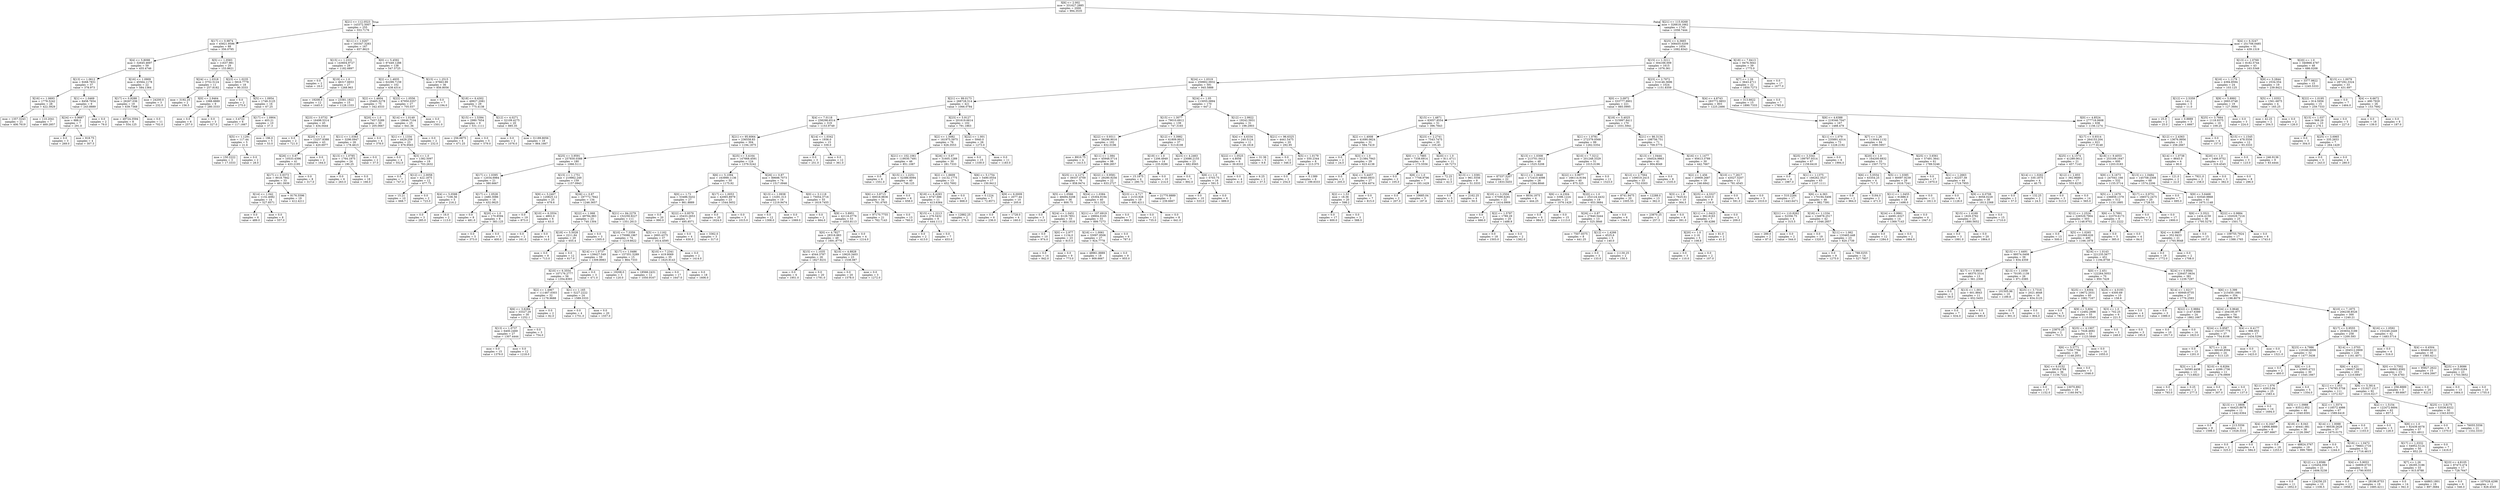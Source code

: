 digraph Tree {
node [shape=box] ;
0 [label="X[6] <= 2.002\nmse = 331627.2885\nsamples = 2000\nvalue = 994.3535"] ;
1 [label="X[21] <= 112.0523\nmse = 143372.5007\nsamples = 255\nvalue = 553.7176"] ;
0 -> 1 [labeldistance=2.5, labelangle=45, headlabel="True"] ;
2 [label="X[17] <= 0.9874\nmse = 45821.9596\nsamples = 88\nvalue = 356.0795"] ;
1 -> 2 ;
3 [label="X[4] <= 5.8098\nmse = 32645.4697\nsamples = 59\nvalue = 455.4746"] ;
2 -> 3 ;
4 [label="X[13] <= 1.0612\nmse = 9268.7831\nsamples = 37\nvalue = 378.973"] ;
3 -> 4 ;
5 [label="X[16] <= 1.0693\nmse = 1778.5242\nsamples = 28\nvalue = 422.3929"] ;
4 -> 5 ;
6 [label="mse = 1357.3243\nsamples = 21\nvalue = 406.7619"] ;
5 -> 6 ;
7 [label="mse = 110.2041\nsamples = 7\nvalue = 469.2857"] ;
5 -> 7 ;
8 [label="X[1] <= 1.0469\nmse = 8458.7654\nsamples = 9\nvalue = 243.8889"] ;
4 -> 8 ;
9 [label="X[24] <= 0.9687\nmse = 888.0\nsamples = 7\nvalue = 291.0"] ;
8 -> 9 ;
10 [label="mse = 0.0\nsamples = 3\nvalue = 269.0"] ;
9 -> 10 ;
11 [label="mse = 918.75\nsamples = 4\nvalue = 307.5"] ;
9 -> 11 ;
12 [label="mse = 0.0\nsamples = 2\nvalue = 79.0"] ;
8 -> 12 ;
13 [label="X[16] <= 1.0909\nmse = 45564.1178\nsamples = 22\nvalue = 584.1364"] ;
3 -> 13 ;
14 [label="X[17] <= 0.9288\nmse = 26267.036\nsamples = 19\nvalue = 639.7368"] ;
13 -> 14 ;
15 [label="mse = 49724.3594\nsamples = 8\nvalue = 554.125"] ;
14 -> 15 ;
16 [label="mse = 0.0\nsamples = 11\nvalue = 702.0"] ;
14 -> 16 ;
17 [label="mse = 24200.0\nsamples = 3\nvalue = 232.0"] ;
13 -> 17 ;
18 [label="X[5] <= 1.0583\nmse = 11637.981\nsamples = 29\nvalue = 153.8621"] ;
2 -> 18 ;
19 [label="X[24] <= 1.0318\nmse = 3752.5124\nsamples = 11\nvalue = 257.8182"] ;
18 -> 19 ;
20 [label="mse = 3192.25\nsamples = 2\nvalue = 156.5"] ;
19 -> 20 ;
21 [label="X[0] <= 2.9464\nmse = 1088.8889\nsamples = 9\nvalue = 280.3333"] ;
19 -> 21 ;
22 [label="mse = 0.0\nsamples = 6\nvalue = 257.0"] ;
21 -> 22 ;
23 [label="mse = 0.0\nsamples = 3\nvalue = 327.0"] ;
21 -> 23 ;
24 [label="X[23] <= 1.0235\nmse = 5816.7778\nsamples = 18\nvalue = 90.3333"] ;
18 -> 24 ;
25 [label="mse = 0.0\nsamples = 2\nvalue = 275.0"] ;
24 -> 25 ;
26 [label="X[5] <= 1.0954\nmse = 1748.3125\nsamples = 16\nvalue = 67.25"] ;
24 -> 26 ;
27 [label="mse = 3.4722\nsamples = 6\nvalue = 117.1667"] ;
26 -> 27 ;
28 [label="X[17] <= 1.0904\nmse = 403.21\nsamples = 10\nvalue = 37.3"] ;
26 -> 28 ;
29 [label="X[5] <= 1.1291\nmse = 117.44\nsamples = 5\nvalue = 21.6"] ;
28 -> 29 ;
30 [label="mse = 150.2222\nsamples = 3\nvalue = 17.3333"] ;
29 -> 30 ;
31 [label="mse = 0.0\nsamples = 2\nvalue = 28.0"] ;
29 -> 31 ;
32 [label="mse = 196.0\nsamples = 5\nvalue = 53.0"] ;
28 -> 32 ;
33 [label="X[11] <= 1.0267\nmse = 163347.3283\nsamples = 167\nvalue = 657.8623"] ;
1 -> 33 ;
34 [label="X[15] <= 1.2331\nmse = 143604.9727\nsamples = 29\nvalue = 1182.6897"] ;
33 -> 34 ;
35 [label="mse = 0.0\nsamples = 2\nvalue = 18.0"] ;
34 -> 35 ;
36 [label="X[19] <= 1.0\nmse = 46317.6653\nsamples = 27\nvalue = 1268.963"] ;
34 -> 36 ;
37 [label="mse = 19208.0\nsamples = 12\nvalue = 1445.0"] ;
36 -> 37 ;
38 [label="mse = 23381.1822\nsamples = 15\nvalue = 1128.1333"] ;
36 -> 38 ;
39 [label="X[0] <= 5.4592\nmse = 97449.1288\nsamples = 138\nvalue = 547.5725"] ;
33 -> 39 ;
40 [label="X[2] <= 1.4935\nmse = 62299.7159\nsamples = 102\nvalue = 438.4314"] ;
39 -> 40 ;
41 [label="X[2] <= 1.4604\nmse = 25465.5278\nsamples = 75\nvalue = 342.4533"] ;
40 -> 41 ;
42 [label="X[23] <= 3.0732\nmse = 16498.5314\nsamples = 45\nvalue = 434.0444"] ;
41 -> 42 ;
43 [label="mse = 0.0\nsamples = 2\nvalue = 721.0"] ;
42 -> 43 ;
44 [label="X[20] <= 1.0\nmse = 13257.8388\nsamples = 43\nvalue = 420.6977"] ;
42 -> 44 ;
45 [label="X[26] <= 0.87\nmse = 10533.4396\nsamples = 41\nvalue = 433.2195"] ;
44 -> 45 ;
46 [label="X[17] <= 0.9373\nmse = 9018.7842\nsamples = 33\nvalue = 461.3939"] ;
45 -> 46 ;
47 [label="X[14] <= 1.042\nmse = 1132.4082\nsamples = 14\nvalue = 527.8571"] ;
46 -> 47 ;
48 [label="mse = 0.0\nsamples = 6\nvalue = 489.0"] ;
47 -> 48 ;
49 [label="mse = 0.0\nsamples = 8\nvalue = 557.0"] ;
47 -> 49 ;
50 [label="mse = 9176.5596\nsamples = 19\nvalue = 412.4211"] ;
46 -> 50 ;
51 [label="mse = 0.0\nsamples = 8\nvalue = 317.0"] ;
45 -> 51 ;
52 [label="mse = 0.0\nsamples = 2\nvalue = 164.0"] ;
44 -> 52 ;
53 [label="X[20] <= 1.0\nmse = 7457.5289\nsamples = 30\nvalue = 205.0667"] ;
41 -> 53 ;
54 [label="X[11] <= 1.0363\nmse = 3296.0947\nsamples = 26\nvalue = 178.4615"] ;
53 -> 54 ;
55 [label="X[13] <= 1.0785\nmse = 1764.1875\nsamples = 24\nvalue = 190.25"] ;
54 -> 55 ;
56 [label="mse = 0.0\nsamples = 6\nvalue = 263.0"] ;
55 -> 56 ;
57 [label="mse = 0.0\nsamples = 18\nvalue = 166.0"] ;
55 -> 57 ;
58 [label="mse = 0.0\nsamples = 2\nvalue = 37.0"] ;
54 -> 58 ;
59 [label="mse = 0.0\nsamples = 4\nvalue = 378.0"] ;
53 -> 59 ;
60 [label="X[22] <= 1.0556\nmse = 67950.0357\nsamples = 27\nvalue = 705.037"] ;
40 -> 60 ;
61 [label="X[14] <= 1.0149\nmse = 18646.7104\nsamples = 25\nvalue = 641.36"] ;
60 -> 61 ;
62 [label="X[1] <= 1.1334\nmse = 4429.259\nsamples = 23\nvalue = 676.9565"] ;
61 -> 62 ;
63 [label="mse = 0.0\nsamples = 4\nvalue = 552.0"] ;
62 -> 63 ;
64 [label="X[3] <= 1.0\nmse = 1382.5097\nsamples = 19\nvalue = 703.2632"] ;
62 -> 64 ;
65 [label="mse = 0.0\nsamples = 7\nvalue = 747.0"] ;
64 -> 65 ;
66 [label="X[12] <= 2.0058\nmse = 422.1875\nsamples = 12\nvalue = 677.75"] ;
64 -> 66 ;
67 [label="mse = 15.21\nsamples = 10\nvalue = 668.7"] ;
66 -> 67 ;
68 [label="mse = 0.0\nsamples = 2\nvalue = 723.0"] ;
66 -> 68 ;
69 [label="mse = 0.0\nsamples = 2\nvalue = 232.0"] ;
61 -> 69 ;
70 [label="mse = 0.0\nsamples = 2\nvalue = 1501.0"] ;
60 -> 70 ;
71 [label="X[15] <= 1.2515\nmse = 67663.99\nsamples = 36\nvalue = 856.8056"] ;
39 -> 71 ;
72 [label="mse = 0.0\nsamples = 7\nvalue = 1194.0"] ;
71 -> 72 ;
73 [label="X[18] <= 6.4302\nmse = 49927.2081\nsamples = 29\nvalue = 775.4138"] ;
71 -> 73 ;
74 [label="X[15] <= 1.5394\nmse = 2980.7654\nsamples = 9\nvalue = 531.1111"] ;
73 -> 74 ;
75 [label="mse = 256.6875\nsamples = 4\nvalue = 471.25"] ;
74 -> 75 ;
76 [label="mse = 0.0\nsamples = 5\nvalue = 579.0"] ;
74 -> 76 ;
77 [label="X[12] <= 4.0271\nmse = 32109.4275\nsamples = 20\nvalue = 885.35"] ;
73 -> 77 ;
78 [label="mse = 0.0\nsamples = 2\nvalue = 1076.0"] ;
77 -> 78 ;
79 [label="mse = 31189.8056\nsamples = 18\nvalue = 864.1667"] ;
77 -> 79 ;
80 [label="X[21] <= 115.9268\nmse = 326618.1662\nsamples = 1745\nvalue = 1058.7444"] ;
0 -> 80 [labeldistance=2.5, labelangle=-45, headlabel="False"] ;
81 [label="X[25] <= 4.3665\nmse = 308455.0209\nsamples = 1654\nvalue = 1092.8343"] ;
80 -> 81 ;
82 [label="X[15] <= 1.3211\nmse = 304166.009\nsamples = 1615\nvalue = 1076.361"] ;
81 -> 82 ;
83 [label="X[24] <= 1.0319\nmse = 259902.0932\nsamples = 591\nvalue = 945.5888"] ;
82 -> 83 ;
84 [label="X[21] <= 99.0173\nmse = 268728.514\nsamples = 421\nvalue = 1066.0784"] ;
83 -> 84 ;
85 [label="X[4] <= 7.0118\nmse = 258298.6514\nsamples = 319\nvalue = 1153.9749"] ;
84 -> 85 ;
86 [label="X[21] <= 95.6064\nmse = 236558.83\nsamples = 304\nvalue = 1194.1875"] ;
85 -> 86 ;
87 [label="X[25] <= 3.9591\nmse = 257830.0388\nsamples = 180\nvalue = 1066.5111"] ;
86 -> 87 ;
88 [label="X[17] <= 1.0395\nmse = 12034.6984\nsamples = 21\nvalue = 380.6667"] ;
87 -> 88 ;
89 [label="X[4] <= 5.0588\nmse = 7106.56\nsamples = 5\nvalue = 216.2"] ;
88 -> 89 ;
90 [label="mse = 0.0\nsamples = 3\nvalue = 285.0"] ;
89 -> 90 ;
91 [label="mse = 16.0\nsamples = 2\nvalue = 113.0"] ;
89 -> 91 ;
92 [label="X[17] <= 1.0528\nmse = 2480.3086\nsamples = 16\nvalue = 432.0625"] ;
88 -> 92 ;
93 [label="mse = 0.0\nsamples = 8\nvalue = 481.0"] ;
92 -> 93 ;
94 [label="X[20] <= 1.0\nmse = 170.8594\nsamples = 8\nvalue = 383.125"] ;
92 -> 94 ;
95 [label="mse = 0.0\nsamples = 5\nvalue = 373.0"] ;
94 -> 95 ;
96 [label="mse = 0.0\nsamples = 3\nvalue = 400.0"] ;
94 -> 96 ;
97 [label="X[15] <= 1.1751\nmse = 219962.249\nsamples = 159\nvalue = 1157.0943"] ;
87 -> 97 ;
98 [label="X[9] <= 5.2407\nmse = 120825.12\nsamples = 25\nvalue = 678.6"] ;
97 -> 98 ;
99 [label="mse = 0.0\nsamples = 19\nvalue = 873.0"] ;
98 -> 99 ;
100 [label="X[10] <= 6.3554\nmse = 4802.0\nsamples = 6\nvalue = 63.0"] ;
98 -> 100 ;
101 [label="mse = 0.0\nsamples = 2\nvalue = 161.0"] ;
100 -> 101 ;
102 [label="mse = 0.0\nsamples = 4\nvalue = 14.0"] ;
100 -> 102 ;
103 [label="X[26] <= 0.87\nmse = 187772.7842\nsamples = 134\nvalue = 1246.3657"] ;
97 -> 103 ;
104 [label="X[22] <= 1.068\nmse = 49784.983\nsamples = 23\nvalue = 740.1304"] ;
103 -> 104 ;
105 [label="X[18] <= 5.5028\nmse = 2211.84\nsamples = 20\nvalue = 655.4"] ;
104 -> 105 ;
106 [label="mse = 0.0\nsamples = 8\nvalue = 713.0"] ;
105 -> 106 ;
107 [label="mse = 0.0\nsamples = 12\nvalue = 617.0"] ;
105 -> 107 ;
108 [label="mse = 0.0\nsamples = 3\nvalue = 1305.0"] ;
104 -> 108 ;
109 [label="X[21] <= 84.2279\nmse = 152259.9227\nsamples = 111\nvalue = 1351.2613"] ;
103 -> 109 ;
110 [label="X[10] <= 7.3359\nmse = 175088.1967\nsamples = 74\nvalue = 1219.6622"] ;
109 -> 110 ;
111 [label="X[14] <= 1.0737\nmse = 139427.549\nsamples = 59\nvalue = 1309.8983"] ;
110 -> 111 ;
112 [label="X[10] <= 6.3554\nmse = 107176.2777\nsamples = 56\nvalue = 1354.8393"] ;
111 -> 112 ;
113 [label="X[2] <= 1.4967\nmse = 111467.0303\nsamples = 32\nvalue = 1178.9688"] ;
112 -> 113 ;
114 [label="X[6] <= 3.6284\nmse = 33327.29\nsamples = 30\nvalue = 1252.1"] ;
113 -> 114 ;
115 [label="X[13] <= 1.0737\nmse = 6400.2469\nsamples = 27\nvalue = 1307.4444"] ;
114 -> 115 ;
116 [label="mse = 0.0\nsamples = 15\nvalue = 1379.0"] ;
115 -> 116 ;
117 [label="mse = 0.0\nsamples = 12\nvalue = 1218.0"] ;
115 -> 117 ;
118 [label="mse = 0.0\nsamples = 3\nvalue = 754.0"] ;
114 -> 118 ;
119 [label="mse = 0.0\nsamples = 2\nvalue = 82.0"] ;
113 -> 119 ;
120 [label="X[1] <= 1.165\nmse = 5227.2222\nsamples = 24\nvalue = 1589.3333"] ;
112 -> 120 ;
121 [label="mse = 0.0\nsamples = 4\nvalue = 1751.0"] ;
120 -> 121 ;
122 [label="mse = 0.0\nsamples = 20\nvalue = 1557.0"] ;
120 -> 122 ;
123 [label="mse = 0.0\nsamples = 3\nvalue = 471.0"] ;
111 -> 123 ;
124 [label="X[17] <= 1.0486\nmse = 157351.5289\nsamples = 15\nvalue = 864.7333"] ;
110 -> 124 ;
125 [label="mse = 19208.0\nsamples = 3\nvalue = 120.0"] ;
124 -> 125 ;
126 [label="mse = 18566.2431\nsamples = 12\nvalue = 1050.9167"] ;
124 -> 126 ;
127 [label="X[5] <= 1.1162\nmse = 2693.4375\nsamples = 37\nvalue = 1614.4595"] ;
109 -> 127 ;
128 [label="X[10] <= 7.2341\nmse = 419.9069\nsamples = 35\nvalue = 1625.9143"] ;
127 -> 128 ;
129 [label="mse = 0.0\nsamples = 17\nvalue = 1647.0"] ;
128 -> 129 ;
130 [label="mse = 0.0\nsamples = 18\nvalue = 1606.0"] ;
128 -> 130 ;
131 [label="mse = 0.0\nsamples = 2\nvalue = 1414.0"] ;
127 -> 131 ;
132 [label="X[25] <= 3.4164\nmse = 147668.4591\nsamples = 124\nvalue = 1379.5242"] ;
86 -> 132 ;
133 [label="X[6] <= 5.1094\nmse = 163999.1136\nsamples = 50\nvalue = 1175.92"] ;
132 -> 133 ;
134 [label="X[0] <= 1.72\nmse = 53486.5432\nsamples = 27\nvalue = 861.8889"] ;
133 -> 134 ;
135 [label="mse = 0.0\nsamples = 20\nvalue = 990.0"] ;
134 -> 135 ;
136 [label="X[22] <= 0.9579\nmse = 25433.2653\nsamples = 7\nvalue = 495.8571"] ;
134 -> 136 ;
137 [label="mse = 0.0\nsamples = 4\nvalue = 630.0"] ;
136 -> 137 ;
138 [label="mse = 3362.0\nsamples = 3\nvalue = 317.0"] ;
136 -> 138 ;
139 [label="X[17] <= 1.0053\nmse = 42065.8979\nsamples = 23\nvalue = 1544.5652"] ;
133 -> 139 ;
140 [label="mse = 0.0\nsamples = 20\nvalue = 1624.0"] ;
139 -> 140 ;
141 [label="mse = 0.0\nsamples = 3\nvalue = 1015.0"] ;
139 -> 141 ;
142 [label="X[26] <= 0.87\nmse = 89698.7073\nsamples = 74\nvalue = 1517.0946"] ;
132 -> 142 ;
143 [label="X[13] <= 1.0938\nmse = 13291.313\nsamples = 19\nvalue = 1219.9474"] ;
142 -> 143 ;
144 [label="mse = 0.0\nsamples = 12\nvalue = 1308.0"] ;
143 -> 144 ;
145 [label="mse = 0.0\nsamples = 7\nvalue = 1069.0"] ;
143 -> 145 ;
146 [label="X[0] <= 3.1118\nmse = 75054.3716\nsamples = 55\nvalue = 1619.7455"] ;
142 -> 146 ;
147 [label="mse = 0.0\nsamples = 2\nvalue = 664.0"] ;
146 -> 147 ;
148 [label="X[9] <= 5.8951\nmse = 42116.0776\nsamples = 53\nvalue = 1655.8113"] ;
146 -> 148 ;
149 [label="X[0] <= 4.7827\nmse = 28318.883\nsamples = 49\nvalue = 1691.8776"] ;
148 -> 149 ;
150 [label="X[15] <= 1.1035\nmse = 4544.3787\nsamples = 26\nvalue = 1827.9231"] ;
149 -> 150 ;
151 [label="mse = 0.0\nsamples = 6\nvalue = 1951.0"] ;
150 -> 151 ;
152 [label="mse = 0.0\nsamples = 20\nvalue = 1791.0"] ;
150 -> 152 ;
153 [label="X[10] <= 4.8828\nmse = 10620.3403\nsamples = 23\nvalue = 1538.087"] ;
149 -> 153 ;
154 [label="mse = 0.0\nsamples = 20\nvalue = 1578.0"] ;
153 -> 154 ;
155 [label="mse = 0.0\nsamples = 3\nvalue = 1272.0"] ;
153 -> 155 ;
156 [label="mse = 0.0\nsamples = 4\nvalue = 1214.0"] ;
148 -> 156 ;
157 [label="X[14] <= 1.0342\nmse = 1936.0\nsamples = 15\nvalue = 339.0"] ;
85 -> 157 ;
158 [label="mse = 0.0\nsamples = 3\nvalue = 251.0"] ;
157 -> 158 ;
159 [label="mse = 0.0\nsamples = 12\nvalue = 361.0"] ;
157 -> 159 ;
160 [label="X[23] <= 5.9127\nmse = 201619.6614\nsamples = 102\nvalue = 791.1863"] ;
84 -> 160 ;
161 [label="X[2] <= 1.5082\nmse = 161975.5975\nsamples = 76\nvalue = 626.3553"] ;
160 -> 161 ;
162 [label="X[21] <= 102.1061\nmse = 119030.7491\nsamples = 46\nvalue = 851.1087"] ;
161 -> 162 ;
163 [label="mse = 0.0\nsamples = 6\nvalue = 1551.0"] ;
162 -> 163 ;
164 [label="X[15] <= 1.2251\nmse = 52386.6094\nsamples = 40\nvalue = 746.125"] ;
162 -> 164 ;
165 [label="X[6] <= 3.8715\nmse = 60018.9836\nsamples = 34\nvalue = 761.6765"] ;
164 -> 165 ;
166 [label="mse = 97170.7755\nsamples = 21\nvalue = 762.7143"] ;
165 -> 166 ;
167 [label="mse = 0.0\nsamples = 13\nvalue = 760.0"] ;
165 -> 167 ;
168 [label="mse = 0.0\nsamples = 6\nvalue = 658.0"] ;
164 -> 168 ;
169 [label="X[26] <= 0.87\nmse = 31605.1289\nsamples = 30\nvalue = 281.7333"] ;
161 -> 169 ;
170 [label="X[2] <= 1.6609\nmse = 14132.1775\nsamples = 13\nvalue = 452.7692"] ;
169 -> 170 ;
171 [label="X[18] <= 8.4293\nmse = 6747.686\nsamples = 11\nvalue = 413.6364"] ;
170 -> 171 ;
172 [label="X[15] <= 1.2213\nmse = 276.5432\nsamples = 9\nvalue = 444.1111"] ;
171 -> 172 ;
173 [label="mse = 0.0\nsamples = 2\nvalue = 413.0"] ;
172 -> 173 ;
174 [label="mse = 0.0\nsamples = 7\nvalue = 453.0"] ;
172 -> 174 ;
175 [label="mse = 12882.25\nsamples = 2\nvalue = 276.5"] ;
171 -> 175 ;
176 [label="mse = 0.0\nsamples = 2\nvalue = 668.0"] ;
170 -> 176 ;
177 [label="X[6] <= 5.1754\nmse = 5490.0554\nsamples = 17\nvalue = 150.9412"] ;
169 -> 177 ;
178 [label="mse = 0.1224\nsamples = 7\nvalue = 72.8571"] ;
177 -> 178 ;
179 [label="X[9] <= 6.0009\nmse = 2077.44\nsamples = 10\nvalue = 205.6"] ;
177 -> 179 ;
180 [label="mse = 0.0\nsamples = 6\nvalue = 236.0"] ;
179 -> 180 ;
181 [label="mse = 1728.0\nsamples = 4\nvalue = 160.0"] ;
179 -> 181 ;
182 [label="X[22] <= 1.001\nmse = 5940.0\nsamples = 26\nvalue = 1273.0"] ;
160 -> 182 ;
183 [label="mse = 0.0\nsamples = 15\nvalue = 1339.0"] ;
182 -> 183 ;
184 [label="mse = 0.0\nsamples = 11\nvalue = 1183.0"] ;
182 -> 184 ;
185 [label="X[24] <= 1.05\nmse = 113055.0894\nsamples = 170\nvalue = 647.2"] ;
83 -> 185 ;
186 [label="X[15] <= 1.3077\nmse = 79010.6912\nsamples = 139\nvalue = 747.3165"] ;
185 -> 186 ;
187 [label="X[22] <= 0.9311\nmse = 58296.9016\nsamples = 102\nvalue = 832.0196"] ;
186 -> 187 ;
188 [label="mse = 8910.75\nsamples = 4\nvalue = 1413.5"] ;
187 -> 188 ;
189 [label="X[11] <= 1.084\nmse = 45948.5714\nsamples = 98\nvalue = 808.2857"] ;
187 -> 189 ;
190 [label="X[25] <= 4.1272\nmse = 39337.4709\nsamples = 76\nvalue = 858.9474"] ;
189 -> 190 ;
191 [label="X[5] <= 1.0566\nmse = 48494.0208\nsamples = 36\nvalue = 800.75"] ;
190 -> 191 ;
192 [label="mse = 0.0\nsamples = 3\nvalue = 114.0"] ;
191 -> 192 ;
193 [label="X[24] <= 1.0451\nmse = 6129.7851\nsamples = 33\nvalue = 863.1818"] ;
191 -> 193 ;
194 [label="mse = 0.0\nsamples = 10\nvalue = 974.0"] ;
193 -> 194 ;
195 [label="X[0] <= 2.977\nmse = 1134.0\nsamples = 23\nvalue = 815.0"] ;
193 -> 195 ;
196 [label="mse = 0.0\nsamples = 14\nvalue = 842.0"] ;
195 -> 196 ;
197 [label="mse = 0.0\nsamples = 9\nvalue = 773.0"] ;
195 -> 197 ;
198 [label="X[24] <= 1.0384\nmse = 25304.9194\nsamples = 40\nvalue = 911.325"] ;
190 -> 198 ;
199 [label="X[21] <= 107.6919\nmse = 29904.0165\nsamples = 33\nvalue = 899.7273"] ;
198 -> 199 ;
200 [label="X[16] <= 1.0061\nmse = 33097.9506\nsamples = 27\nvalue = 924.7778"] ;
199 -> 200 ;
201 [label="mse = 48961.8889\nsamples = 18\nvalue = 909.6667"] ;
200 -> 201 ;
202 [label="mse = 0.0\nsamples = 9\nvalue = 955.0"] ;
200 -> 202 ;
203 [label="mse = 0.0\nsamples = 6\nvalue = 787.0"] ;
199 -> 203 ;
204 [label="mse = 0.0\nsamples = 7\nvalue = 966.0"] ;
198 -> 204 ;
205 [label="X[22] <= 0.9581\nmse = 29290.9256\nsamples = 22\nvalue = 633.2727"] ;
189 -> 205 ;
206 [label="X[23] <= 4.717\nmse = 2153.928\nsamples = 19\nvalue = 695.4211"] ;
205 -> 206 ;
207 [label="mse = 0.0\nsamples = 11\nvalue = 735.0"] ;
206 -> 207 ;
208 [label="mse = 0.0\nsamples = 8\nvalue = 641.0"] ;
206 -> 208 ;
209 [label="mse = 21770.8889\nsamples = 3\nvalue = 239.6667"] ;
205 -> 209 ;
210 [label="X[12] <= 3.3982\nmse = 61809.9912\nsamples = 37\nvalue = 513.8108"] ;
186 -> 210 ;
211 [label="X[19] <= 1.0\nmse = 1206.4949\nsamples = 14\nvalue = 235.9286"] ;
210 -> 211 ;
212 [label="mse = 15.1875\nsamples = 4\nvalue = 290.75"] ;
211 -> 212 ;
213 [label="mse = 0.0\nsamples = 10\nvalue = 214.0"] ;
211 -> 213 ;
214 [label="X[23] <= 4.2463\nmse = 23086.2155\nsamples = 23\nvalue = 682.9565"] ;
210 -> 214 ;
215 [label="mse = 0.0\nsamples = 7\nvalue = 892.0"] ;
214 -> 215 ;
216 [label="X[8] <= 1.0\nmse = 5703.75\nsamples = 16\nvalue = 591.5"] ;
214 -> 216 ;
217 [label="mse = 0.0\nsamples = 10\nvalue = 533.0"] ;
216 -> 217 ;
218 [label="mse = 0.0\nsamples = 6\nvalue = 689.0"] ;
216 -> 218 ;
219 [label="X[12] <= 2.9922\nmse = 19242.5931\nsamples = 31\nvalue = 198.2903"] ;
185 -> 219 ;
220 [label="X[4] <= 4.6334\nmse = 240.5124\nsamples = 11\nvalue = 26.1818"] ;
219 -> 220 ;
221 [label="X[22] <= 1.0525\nmse = 4.8056\nsamples = 6\nvalue = 39.8333"] ;
220 -> 221 ;
222 [label="mse = 0.0\nsamples = 4\nvalue = 41.0"] ;
221 -> 222 ;
223 [label="mse = 6.25\nsamples = 2\nvalue = 37.5"] ;
221 -> 223 ;
224 [label="mse = 31.36\nsamples = 5\nvalue = 9.8"] ;
220 -> 224 ;
225 [label="X[21] <= 96.6325\nmse = 4441.5475\nsamples = 20\nvalue = 292.95"] ;
219 -> 225 ;
226 [label="mse = 0.0\nsamples = 12\nvalue = 346.0"] ;
225 -> 226 ;
227 [label="X[5] <= 1.0179\nmse = 550.2344\nsamples = 8\nvalue = 213.375"] ;
225 -> 227 ;
228 [label="mse = 0.0\nsamples = 2\nvalue = 254.0"] ;
227 -> 228 ;
229 [label="mse = 0.1389\nsamples = 6\nvalue = 199.8333"] ;
227 -> 229 ;
230 [label="X[23] <= 2.7972\nmse = 314146.3696\nsamples = 1024\nvalue = 1151.8359"] ;
82 -> 230 ;
231 [label="X[0] <= 3.0972\nmse = 333777.9901\nsamples = 221\nvalue = 885.0995"] ;
230 -> 231 ;
232 [label="X[15] <= 1.4871\nmse = 83057.8554\nsamples = 51\nvalue = 396.7843"] ;
231 -> 232 ;
233 [label="X[2] <= 1.4008\nmse = 41690.0624\nsamples = 31\nvalue = 584.7419"] ;
232 -> 233 ;
234 [label="mse = 0.0\nsamples = 2\nvalue = 24.0"] ;
233 -> 234 ;
235 [label="X[3] <= 1.0\nmse = 21384.7943\nsamples = 29\nvalue = 623.4138"] ;
233 -> 235 ;
236 [label="mse = 0.0\nsamples = 2\nvalue = 205.0"] ;
235 -> 236 ;
237 [label="X[4] <= 5.4457\nmse = 9040.0933\nsamples = 27\nvalue = 654.4074"] ;
235 -> 237 ;
238 [label="X[2] <= 1.53\nmse = 18.36\nsamples = 20\nvalue = 598.2"] ;
237 -> 238 ;
239 [label="mse = 0.0\nsamples = 17\nvalue = 600.0"] ;
238 -> 239 ;
240 [label="mse = 0.0\nsamples = 3\nvalue = 588.0"] ;
238 -> 240 ;
241 [label="mse = 0.0\nsamples = 7\nvalue = 815.0"] ;
237 -> 241 ;
242 [label="X[23] <= 2.2741\nmse = 7543.7475\nsamples = 20\nvalue = 105.45"] ;
232 -> 242 ;
243 [label="X[0] <= 1.7885\nmse = 7338.6914\nsamples = 9\nvalue = 173.5556"] ;
242 -> 243 ;
244 [label="mse = 0.0\nsamples = 2\nvalue = 105.0"] ;
243 -> 244 ;
245 [label="X[8] <= 1.0\nmse = 7708.9796\nsamples = 7\nvalue = 193.1429"] ;
243 -> 245 ;
246 [label="mse = 0.0\nsamples = 2\nvalue = 207.0"] ;
245 -> 246 ;
247 [label="mse = 10685.04\nsamples = 5\nvalue = 187.6"] ;
245 -> 247 ;
248 [label="X[20] <= 1.0\nmse = 811.4711\nsamples = 11\nvalue = 49.7273"] ;
242 -> 248 ;
249 [label="mse = 72.25\nsamples = 2\nvalue = 42.5"] ;
248 -> 249 ;
250 [label="X[13] <= 1.0381\nmse = 961.5556\nsamples = 9\nvalue = 51.3333"] ;
248 -> 250 ;
251 [label="mse = 0.0\nsamples = 5\nvalue = 52.0"] ;
250 -> 251 ;
252 [label="mse = 2162.25\nsamples = 4\nvalue = 50.5"] ;
250 -> 252 ;
253 [label="X[18] <= 5.4025\nmse = 315997.8411\nsamples = 170\nvalue = 1031.5941"] ;
231 -> 253 ;
254 [label="X[1] <= 1.0781\nmse = 272379.0568\nsamples = 99\nvalue = 1262.5354"] ;
253 -> 254 ;
255 [label="X[13] <= 1.0308\nmse = 213701.0412\nsamples = 48\nvalue = 1525.5208"] ;
254 -> 255 ;
256 [label="mse = 87337.5207\nsamples = 22\nvalue = 1833.5455"] ;
255 -> 256 ;
257 [label="X[11] <= 1.0648\nmse = 172410.4098\nsamples = 26\nvalue = 1264.8846"] ;
255 -> 257 ;
258 [label="X[10] <= 3.2504\nmse = 57590.6281\nsamples = 22\nvalue = 1414.0909"] ;
257 -> 258 ;
259 [label="mse = 0.0\nsamples = 2\nvalue = 666.0"] ;
258 -> 259 ;
260 [label="X[2] <= 1.5787\nmse = 1789.29\nsamples = 20\nvalue = 1488.9"] ;
258 -> 260 ;
261 [label="mse = 0.0\nsamples = 18\nvalue = 1503.0"] ;
260 -> 261 ;
262 [label="mse = 0.0\nsamples = 2\nvalue = 1362.0"] ;
260 -> 262 ;
263 [label="mse = 8034.1875\nsamples = 4\nvalue = 444.25"] ;
257 -> 263 ;
264 [label="X[10] <= 7.3212\nmse = 201248.3329\nsamples = 51\nvalue = 1015.0196"] ;
254 -> 264 ;
265 [label="X[22] <= 0.9977\nmse = 166114.9194\nsamples = 40\nvalue = 875.325"] ;
264 -> 265 ;
266 [label="X[6] <= 4.2304\nmse = 3396.1224\nsamples = 21\nvalue = 1076.1429"] ;
265 -> 266 ;
267 [label="mse = 0.0\nsamples = 6\nvalue = 984.0"] ;
266 -> 267 ;
268 [label="mse = 0.0\nsamples = 15\nvalue = 1113.0"] ;
266 -> 268 ;
269 [label="X[20] <= 1.0\nmse = 252124.4432\nsamples = 19\nvalue = 653.3684"] ;
265 -> 269 ;
270 [label="X[26] <= 0.87\nmse = 27840.5444\nsamples = 13\nvalue = 325.3846"] ;
269 -> 270 ;
271 [label="mse = 7507.9375\nsamples = 8\nvalue = 441.25"] ;
270 -> 271 ;
272 [label="X[12] <= 1.4266\nmse = 4525.6\nsamples = 5\nvalue = 140.0"] ;
270 -> 272 ;
273 [label="mse = 0.0\nsamples = 3\nvalue = 133.0"] ;
272 -> 273 ;
274 [label="mse = 11130.25\nsamples = 2\nvalue = 150.5"] ;
272 -> 274 ;
275 [label="mse = 0.0\nsamples = 6\nvalue = 1364.0"] ;
269 -> 275 ;
276 [label="mse = 0.0\nsamples = 11\nvalue = 1523.0"] ;
264 -> 276 ;
277 [label="X[21] <= 86.3134\nmse = 198756.751\nsamples = 71\nvalue = 709.5775"] ;
253 -> 277 ;
278 [label="X[13] <= 1.0444\nmse = 184024.9863\nsamples = 41\nvalue = 904.8049"] ;
277 -> 278 ;
279 [label="X[12] <= 2.7564\nmse = 109019.2415\nsamples = 33\nvalue = 752.0303"] ;
278 -> 279 ;
280 [label="mse = 8741.9475\nsamples = 20\nvalue = 1005.55"] ;
279 -> 280 ;
281 [label="mse = 12288.0\nsamples = 13\nvalue = 362.0"] ;
279 -> 281 ;
282 [label="mse = 0.0\nsamples = 8\nvalue = 1535.0"] ;
278 -> 282 ;
283 [label="X[16] <= 1.1477\nmse = 95613.3789\nsamples = 30\nvalue = 442.7667"] ;
277 -> 283 ;
284 [label="X[2] <= 1.456\nmse = 20909.2687\nsamples = 19\nvalue = 246.6842"] ;
283 -> 284 ;
285 [label="X[3] <= 1.0\nmse = 7625.61\nsamples = 10\nvalue = 364.3"] ;
284 -> 285 ;
286 [label="mse = 23870.25\nsamples = 2\nvalue = 257.5"] ;
285 -> 286 ;
287 [label="mse = 0.0\nsamples = 8\nvalue = 391.0"] ;
285 -> 287 ;
288 [label="X[25] <= 4.3327\nmse = 3220.0\nsamples = 9\nvalue = 116.0"] ;
284 -> 288 ;
289 [label="X[11] <= 1.0423\nmse = 962.8163\nsamples = 7\nvalue = 89.4286"] ;
288 -> 289 ;
290 [label="X[20] <= 1.0\nmse = 2.16\nsamples = 5\nvalue = 108.8"] ;
289 -> 290 ;
291 [label="mse = 0.0\nsamples = 3\nvalue = 110.0"] ;
290 -> 291 ;
292 [label="mse = 0.0\nsamples = 2\nvalue = 107.0"] ;
290 -> 292 ;
293 [label="mse = 81.0\nsamples = 2\nvalue = 41.0"] ;
289 -> 293 ;
294 [label="mse = 0.0\nsamples = 2\nvalue = 209.0"] ;
288 -> 294 ;
295 [label="X[10] <= 7.2617\nmse = 43527.5207\nsamples = 11\nvalue = 781.4545"] ;
283 -> 295 ;
296 [label="mse = 0.0\nsamples = 6\nvalue = 591.0"] ;
295 -> 296 ;
297 [label="mse = 0.0\nsamples = 5\nvalue = 1010.0"] ;
295 -> 297 ;
298 [label="X[4] <= 4.8743\nmse = 283772.9853\nsamples = 803\nvalue = 1225.2466"] ;
230 -> 298 ;
299 [label="X[6] <= 4.6388\nmse = 219346.7047\nsamples = 167\nvalue = 1488.479"] ;
298 -> 299 ;
300 [label="X[11] <= 1.079\nmse = 235891.4314\nsamples = 73\nvalue = 1228.2192"] ;
299 -> 300 ;
301 [label="X[25] <= 3.3341\nmse = 199797.9314\nsamples = 67\nvalue = 1159.6418"] ;
300 -> 301 ;
302 [label="mse = 0.0\nsamples = 4\nvalue = 1987.0"] ;
301 -> 302 ;
303 [label="X[1] <= 1.1375\nmse = 166262.3527\nsamples = 63\nvalue = 1107.1111"] ;
301 -> 303 ;
304 [label="mse = 510.2284\nsamples = 17\nvalue = 1443.6471"] ;
303 -> 304 ;
305 [label="X[6] <= 4.363\nmse = 170194.5406\nsamples = 46\nvalue = 982.7391"] ;
303 -> 305 ;
306 [label="X[21] <= 110.8262\nmse = 52356.75\nsamples = 4\nvalue = 315.5"] ;
305 -> 306 ;
307 [label="mse = 289.0\nsamples = 2\nvalue = 87.0"] ;
306 -> 307 ;
308 [label="mse = 0.0\nsamples = 2\nvalue = 544.0"] ;
306 -> 308 ;
309 [label="X[16] <= 1.1334\nmse = 134978.2517\nsamples = 42\nvalue = 1046.2857"] ;
305 -> 309 ;
310 [label="mse = 0.0\nsamples = 19\nvalue = 1320.0"] ;
309 -> 310 ;
311 [label="X[11] <= 1.062\nmse = 133465.448\nsamples = 23\nvalue = 820.1739"] ;
309 -> 311 ;
312 [label="mse = 0.0\nsamples = 9\nvalue = 1275.0"] ;
311 -> 312 ;
313 [label="mse = 788.0255\nsamples = 14\nvalue = 527.7857"] ;
311 -> 313 ;
314 [label="mse = 0.0\nsamples = 6\nvalue = 1994.0"] ;
300 -> 314 ;
315 [label="X[7] <= 1.26\nmse = 113044.1132\nsamples = 94\nvalue = 1690.5957"] ;
299 -> 315 ;
316 [label="X[20] <= 1.0\nmse = 164200.6832\nsamples = 33\nvalue = 1507.7273"] ;
315 -> 316 ;
317 [label="X[6] <= 5.0554\nmse = 63354.25\nsamples = 4\nvalue = 717.5"] ;
316 -> 317 ;
318 [label="mse = 0.0\nsamples = 2\nvalue = 964.0"] ;
317 -> 318 ;
319 [label="mse = 5184.0\nsamples = 2\nvalue = 471.0"] ;
317 -> 319 ;
320 [label="X[5] <= 1.0385\nmse = 80097.9239\nsamples = 29\nvalue = 1616.7241"] ;
316 -> 320 ;
321 [label="X[11] <= 1.0455\nmse = 91886.0\nsamples = 18\nvalue = 1498.0"] ;
320 -> 321 ;
322 [label="X[24] <= 0.9961\nmse = 44081.6327\nsamples = 14\nvalue = 1369.7143"] ;
321 -> 322 ;
323 [label="mse = 0.0\nsamples = 12\nvalue = 1284.0"] ;
322 -> 323 ;
324 [label="mse = 0.0\nsamples = 2\nvalue = 1884.0"] ;
322 -> 324 ;
325 [label="mse = 0.0\nsamples = 4\nvalue = 1947.0"] ;
321 -> 325 ;
326 [label="mse = 0.0\nsamples = 11\nvalue = 1811.0"] ;
320 -> 326 ;
327 [label="X[25] <= 3.6561\nmse = 57491.3641\nsamples = 61\nvalue = 1789.5246"] ;
315 -> 327 ;
328 [label="mse = 0.0\nsamples = 17\nvalue = 1970.0"] ;
327 -> 328 ;
329 [label="X[1] <= 1.2663\nmse = 62257.39\nsamples = 44\nvalue = 1719.7955"] ;
327 -> 329 ;
330 [label="mse = 0.0\nsamples = 6\nvalue = 1128.0"] ;
329 -> 330 ;
331 [label="X[9] <= 6.0708\nmse = 8058.0229\nsamples = 38\nvalue = 1813.2368"] ;
329 -> 331 ;
332 [label="X[15] <= 1.4169\nmse = 1829.3762\nsamples = 23\nvalue = 1880.5652"] ;
331 -> 332 ;
333 [label="mse = 0.0\nsamples = 3\nvalue = 1991.0"] ;
332 -> 333 ;
334 [label="mse = 0.0\nsamples = 20\nvalue = 1864.0"] ;
332 -> 334 ;
335 [label="mse = 0.0\nsamples = 15\nvalue = 1710.0"] ;
331 -> 335 ;
336 [label="X[0] <= 4.8524\nmse = 277718.0608\nsamples = 636\nvalue = 1156.1274"] ;
298 -> 336 ;
337 [label="X[17] <= 0.9314\nmse = 264153.204\nsamples = 621\nvalue = 1177.8148"] ;
336 -> 337 ;
338 [label="X[25] <= 4.1574\nmse = 41289.0612\nsamples = 21\nvalue = 457.7143"] ;
337 -> 338 ;
339 [label="X[14] <= 1.0262\nmse = 330.1875\nsamples = 4\nvalue = 40.75"] ;
338 -> 339 ;
340 [label="mse = 0.0\nsamples = 2\nvalue = 57.0"] ;
339 -> 340 ;
341 [label="mse = 132.25\nsamples = 2\nvalue = 24.5"] ;
339 -> 341 ;
342 [label="X[12] <= 2.855\nmse = 392.9689\nsamples = 17\nvalue = 555.8235"] ;
338 -> 342 ;
343 [label="mse = 0.0\nsamples = 3\nvalue = 513.0"] ;
342 -> 343 ;
344 [label="mse = 0.0\nsamples = 14\nvalue = 565.0"] ;
342 -> 344 ;
345 [label="X[18] <= 9.4053\nmse = 253169.1647\nsamples = 600\nvalue = 1203.0183"] ;
337 -> 345 ;
346 [label="X[9] <= 6.1673\nmse = 247041.166\nsamples = 532\nvalue = 1155.5714"] ;
345 -> 346 ;
347 [label="X[5] <= 1.1679\nmse = 236859.1379\nsamples = 512\nvalue = 1133.1895"] ;
346 -> 347 ;
348 [label="X[12] <= 1.2524\nmse = 226529.7904\nsamples = 503\nvalue = 1148.9702"] ;
347 -> 348 ;
349 [label="mse = 0.0\nsamples = 13\nvalue = 500.0"] ;
348 -> 349 ;
350 [label="X[5] <= 1.0265\nmse = 221069.626\nsamples = 490\nvalue = 1166.1878"] ;
348 -> 350 ;
351 [label="X[15] <= 1.4491\nmse = 99574.0408\nsamples = 39\nvalue = 834.4359"] ;
350 -> 351 ;
352 [label="X[17] <= 0.9916\nmse = 46370.3314\nsamples = 13\nvalue = 561.2308"] ;
351 -> 352 ;
353 [label="mse = 0.0\nsamples = 2\nvalue = 59.0"] ;
352 -> 353 ;
354 [label="X[13] <= 1.001\nmse = 601.8843\nsamples = 11\nvalue = 652.5455"] ;
352 -> 354 ;
355 [label="mse = 0.0\nsamples = 7\nvalue = 634.0"] ;
354 -> 355 ;
356 [label="mse = 0.0\nsamples = 4\nvalue = 685.0"] ;
354 -> 356 ;
357 [label="X[13] <= 1.1059\nmse = 70195.1139\nsamples = 26\nvalue = 971.0385"] ;
351 -> 357 ;
358 [label="mse = 101505.96\nsamples = 10\nvalue = 1189.8"] ;
357 -> 358 ;
359 [label="X[25] <= 3.7316\nmse = 2021.4648\nsamples = 16\nvalue = 834.3125"] ;
357 -> 359 ;
360 [label="mse = 0.0\nsamples = 5\nvalue = 901.0"] ;
359 -> 360 ;
361 [label="mse = 0.0\nsamples = 11\nvalue = 804.0"] ;
359 -> 361 ;
362 [label="X[16] <= 1.0143\nmse = 221235.5677\nsamples = 451\nvalue = 1194.8758"] ;
350 -> 362 ;
363 [label="X[0] <= 2.451\nmse = 122264.5053\nsamples = 70\nvalue = 950.7429"] ;
362 -> 363 ;
364 [label="X[25] <= 3.8304\nmse = 19672.2031\nsamples = 60\nvalue = 1082.7167"] ;
363 -> 364 ;
365 [label="mse = 0.0\nsamples = 5\nvalue = 782.0"] ;
364 -> 365 ;
366 [label="X[9] <= 5.604\nmse = 12492.2698\nsamples = 55\nvalue = 1110.0545"] ;
364 -> 366 ;
367 [label="mse = 23870.25\nsamples = 2\nvalue = 751.5"] ;
366 -> 367 ;
368 [label="X[25] <= 4.1907\nmse = 7028.4692\nsamples = 53\nvalue = 1123.5849"] ;
366 -> 368 ;
369 [label="X[6] <= 5.5771\nmse = 7256.7784\nsamples = 39\nvalue = 1148.2051"] ;
368 -> 369 ;
370 [label="X[4] <= 6.0152\nmse = 6918.4784\nsamples = 36\nvalue = 1156.7222"] ;
369 -> 370 ;
371 [label="mse = 0.0\nsamples = 17\nvalue = 1152.0"] ;
370 -> 371 ;
372 [label="mse = 13070.892\nsamples = 19\nvalue = 1160.9474"] ;
370 -> 372 ;
373 [label="mse = 0.0\nsamples = 3\nvalue = 1046.0"] ;
369 -> 373 ;
374 [label="mse = 0.0\nsamples = 14\nvalue = 1055.0"] ;
368 -> 374 ;
375 [label="X[25] <= 4.0193\nmse = 6300.69\nsamples = 10\nvalue = 158.9"] ;
363 -> 375 ;
376 [label="X[3] <= 1.0\nmse = 702.25\nsamples = 6\nvalue = 221.5"] ;
375 -> 376 ;
377 [label="mse = 0.0\nsamples = 3\nvalue = 248.0"] ;
376 -> 377 ;
378 [label="mse = 0.0\nsamples = 3\nvalue = 195.0"] ;
376 -> 378 ;
379 [label="mse = 3.0\nsamples = 4\nvalue = 65.0"] ;
375 -> 379 ;
380 [label="X[24] <= 0.9584\nmse = 226457.0634\nsamples = 381\nvalue = 1239.7297"] ;
362 -> 380 ;
381 [label="X[14] <= 1.0217\nmse = 60949.6735\nsamples = 27\nvalue = 1776.2593"] ;
380 -> 381 ;
382 [label="mse = 0.0\nsamples = 3\nvalue = 1089.0"] ;
381 -> 382 ;
383 [label="X[22] <= 0.9884\nmse = 2147.6389\nsamples = 24\nvalue = 1862.1667"] ;
381 -> 383 ;
384 [label="mse = 0.0\nsamples = 10\nvalue = 1917.0"] ;
383 -> 384 ;
385 [label="mse = 0.0\nsamples = 14\nvalue = 1823.0"] ;
383 -> 385 ;
386 [label="X[6] <= 3.399\nmse = 215450.1891\nsamples = 354\nvalue = 1198.8079"] ;
380 -> 386 ;
387 [label="X[24] <= 0.9646\nmse = 204195.977\nsamples = 54\nvalue = 968.7963"] ;
386 -> 387 ;
388 [label="X[24] <= 0.9587\nmse = 152107.775\nsamples = 37\nvalue = 754.8108"] ;
387 -> 388 ;
389 [label="mse = 0.0\nsamples = 13\nvalue = 1201.0"] ;
388 -> 389 ;
390 [label="X[7] <= 1.26\nmse = 68249.8594\nsamples = 24\nvalue = 513.125"] ;
388 -> 390 ;
391 [label="X[3] <= 1.0\nmse = 34593.4438\nsamples = 13\nvalue = 713.6923"] ;
390 -> 391 ;
392 [label="mse = 0.0\nsamples = 11\nvalue = 793.0"] ;
391 -> 392 ;
393 [label="mse = 0.25\nsamples = 2\nvalue = 277.5"] ;
391 -> 393 ;
394 [label="X[10] <= 6.8284\nmse = 4299.1736\nsamples = 11\nvalue = 276.0909"] ;
390 -> 394 ;
395 [label="mse = 0.0\nsamples = 9\nvalue = 307.0"] ;
394 -> 395 ;
396 [label="mse = 0.0\nsamples = 2\nvalue = 137.0"] ;
394 -> 396 ;
397 [label="X[4] <= 6.4177\nmse = 996.955\nsamples = 17\nvalue = 1434.5294"] ;
387 -> 397 ;
398 [label="mse = 0.0\nsamples = 15\nvalue = 1423.0"] ;
397 -> 398 ;
399 [label="mse = 0.0\nsamples = 2\nvalue = 1521.0"] ;
397 -> 399 ;
400 [label="X[10] <= 7.1875\nmse = 206238.8526\nsamples = 300\nvalue = 1240.21"] ;
386 -> 400 ;
401 [label="X[17] <= 0.9555\nmse = 203654.3189\nsamples = 258\nvalue = 1200.593"] ;
400 -> 401 ;
402 [label="X[23] <= 4.7986\nmse = 110160.6006\nsamples = 32\nvalue = 1477.3438"] ;
401 -> 402 ;
403 [label="mse = 0.0\nsamples = 2\nvalue = 460.0"] ;
402 -> 403 ;
404 [label="X[8] <= 1.0\nmse = 43905.4722\nsamples = 30\nvalue = 1545.1667"] ;
402 -> 404 ;
405 [label="X[11] <= 1.076\nmse = 43915.84\nsamples = 25\nvalue = 1583.4"] ;
404 -> 405 ;
406 [label="X[13] <= 1.0806\nmse = 64425.8678\nsamples = 11\nvalue = 1442.6364"] ;
405 -> 406 ;
407 [label="mse = 0.0\nsamples = 8\nvalue = 1598.0"] ;
406 -> 407 ;
408 [label="mse = 213.5556\nsamples = 3\nvalue = 1028.3333"] ;
406 -> 408 ;
409 [label="mse = 0.0\nsamples = 14\nvalue = 1694.0"] ;
405 -> 409 ;
410 [label="mse = 0.0\nsamples = 5\nvalue = 1354.0"] ;
404 -> 410 ;
411 [label="X[14] <= 1.0703\nmse = 204512.0909\nsamples = 226\nvalue = 1161.4071"] ;
401 -> 411 ;
412 [label="X[6] <= 4.421\nmse = 196927.0632\nsamples = 203\nvalue = 1210.6847"] ;
411 -> 412 ;
413 [label="X[11] <= 1.053\nmse = 176785.5758\nsamples = 111\nvalue = 1372.027"] ;
412 -> 413 ;
414 [label="X[5] <= 1.0988\nmse = 83512.952\nsamples = 44\nvalue = 1040.6591"] ;
413 -> 414 ;
415 [label="X[4] <= 6.1647\nmse = 14906.8889\nsamples = 6\nvalue = 497.6667"] ;
414 -> 415 ;
416 [label="mse = 0.0\nsamples = 2\nvalue = 325.0"] ;
415 -> 416 ;
417 [label="mse = 0.0\nsamples = 4\nvalue = 584.0"] ;
415 -> 417 ;
418 [label="X[18] <= 8.043\nmse = 40441.081\nsamples = 38\nvalue = 1126.3947"] ;
414 -> 418 ;
419 [label="mse = 0.0\nsamples = 19\nvalue = 1253.0"] ;
418 -> 419 ;
420 [label="mse = 48824.3767\nsamples = 19\nvalue = 999.7895"] ;
418 -> 420 ;
421 [label="X[2] <= 1.5574\nmse = 118572.4986\nsamples = 67\nvalue = 1589.6418"] ;
413 -> 421 ;
422 [label="X[14] <= 1.0088\nmse = 90538.2629\nsamples = 57\nvalue = 1675.0175"] ;
421 -> 422 ;
423 [label="mse = 0.0\nsamples = 5\nvalue = 1244.0"] ;
422 -> 423 ;
424 [label="X[16] <= 1.0472\nmse = 79663.1716\nsamples = 52\nvalue = 1716.4615"] ;
422 -> 424 ;
425 [label="X[12] <= 2.8586\nmse = 125454.059\nsamples = 21\nvalue = 1606.5238"] ;
424 -> 425 ;
426 [label="mse = 0.0\nsamples = 11\nvalue = 1852.0"] ;
425 -> 426 ;
427 [label="mse = 124256.25\nsamples = 10\nvalue = 1336.5"] ;
425 -> 427 ;
428 [label="X[4] <= 5.9053\nmse = 34909.6733\nsamples = 31\nvalue = 1790.9355"] ;
424 -> 428 ;
429 [label="mse = 0.0\nsamples = 12\nvalue = 1958.0"] ;
428 -> 429 ;
430 [label="mse = 28196.8753\nsamples = 19\nvalue = 1685.4211"] ;
428 -> 430 ;
431 [label="mse = 0.0\nsamples = 10\nvalue = 1103.0"] ;
421 -> 431 ;
432 [label="X[6] <= 5.3814\nmse = 151927.1517\nsamples = 92\nvalue = 1016.0217"] ;
412 -> 432 ;
433 [label="X[2] <= 1.5154\nmse = 122472.6694\nsamples = 62\nvalue = 857.5"] ;
432 -> 433 ;
434 [label="mse = 0.0\nsamples = 5\nvalue = 128.0"] ;
433 -> 434 ;
435 [label="X[8] <= 1.0\nmse = 82439.4078\nsamples = 57\nvalue = 921.4912"] ;
433 -> 435 ;
436 [label="X[17] <= 1.0332\nmse = 54952.5124\nsamples = 50\nvalue = 852.26"] ;
435 -> 436 ;
437 [label="X[7] <= 1.26\nmse = 26295.3186\nsamples = 33\nvalue = 915.8788"] ;
436 -> 437 ;
438 [label="mse = 0.0\nsamples = 14\nvalue = 941.0"] ;
437 -> 438 ;
439 [label="mse = 44863.1801\nsamples = 19\nvalue = 897.3684"] ;
437 -> 439 ;
440 [label="X[23] <= 4.8105\nmse = 87473.474\nsamples = 17\nvalue = 728.7647"] ;
436 -> 440 ;
441 [label="mse = 0.0\nsamples = 6\nvalue = 546.0"] ;
440 -> 441 ;
442 [label="mse = 107028.4298\nsamples = 11\nvalue = 828.4545"] ;
440 -> 442 ;
443 [label="mse = 0.0\nsamples = 7\nvalue = 1416.0"] ;
435 -> 443 ;
444 [label="X[25] <= 3.8175\nmse = 53536.8322\nsamples = 30\nvalue = 1343.6333"] ;
432 -> 444 ;
445 [label="mse = 0.0\nsamples = 9\nvalue = 1370.0"] ;
444 -> 445 ;
446 [label="mse = 76055.5556\nsamples = 21\nvalue = 1332.3333"] ;
444 -> 446 ;
447 [label="X[0] <= 3.7502\nmse = 60862.8582\nsamples = 23\nvalue = 726.4783"] ;
411 -> 447 ;
448 [label="mse = 256.8889\nsamples = 3\nvalue = 89.6667"] ;
447 -> 448 ;
449 [label="mse = 0.0\nsamples = 20\nvalue = 822.0"] ;
447 -> 449 ;
450 [label="X[16] <= 1.0592\nmse = 153249.2449\nsamples = 42\nvalue = 1483.5714"] ;
400 -> 450 ;
451 [label="mse = 0.0\nsamples = 4\nvalue = 516.0"] ;
450 -> 451 ;
452 [label="X[4] <= 6.4504\nmse = 60460.6122\nsamples = 38\nvalue = 1585.4211"] ;
450 -> 452 ;
453 [label="mse = 95827.2622\nsamples = 15\nvalue = 1404.2667"] ;
452 -> 453 ;
454 [label="X[25] <= 3.8086\nmse = 2035.0284\nsamples = 23\nvalue = 1703.5652"] ;
452 -> 454 ;
455 [label="mse = 0.0\nsamples = 13\nvalue = 1664.0"] ;
454 -> 455 ;
456 [label="mse = 0.0\nsamples = 10\nvalue = 1755.0"] ;
454 -> 456 ;
457 [label="X[6] <= 5.7891\nmse = 22370.6173\nsamples = 9\nvalue = 251.2222"] ;
347 -> 457 ;
458 [label="mse = 0.0\nsamples = 5\nvalue = 385.0"] ;
457 -> 458 ;
459 [label="mse = 0.0\nsamples = 4\nvalue = 84.0"] ;
457 -> 459 ;
460 [label="X[17] <= 0.9751\nmse = 166572.2475\nsamples = 20\nvalue = 1728.55"] ;
346 -> 460 ;
461 [label="mse = 0.0\nsamples = 3\nvalue = 757.0"] ;
460 -> 461 ;
462 [label="mse = 0.0\nsamples = 17\nvalue = 1900.0"] ;
460 -> 462 ;
463 [label="X[13] <= 1.0484\nmse = 145708.2308\nsamples = 68\nvalue = 1574.2206"] ;
345 -> 463 ;
464 [label="mse = 0.0\nsamples = 7\nvalue = 695.0"] ;
463 -> 464 ;
465 [label="X[9] <= 5.6468\nmse = 63540.9868\nsamples = 61\nvalue = 1675.1148"] ;
463 -> 465 ;
466 [label="X[6] <= 3.3521\nmse = 1434.4159\nsamples = 36\nvalue = 1795.5278"] ;
465 -> 466 ;
467 [label="X[4] <= 6.0667\nmse = 352.9433\nsamples = 21\nvalue = 1765.9048"] ;
466 -> 467 ;
468 [label="mse = 0.0\nsamples = 19\nvalue = 1772.0"] ;
467 -> 468 ;
469 [label="mse = 0.0\nsamples = 2\nvalue = 1708.0"] ;
467 -> 469 ;
470 [label="mse = 0.0\nsamples = 15\nvalue = 1837.0"] ;
466 -> 470 ;
471 [label="X[22] <= 0.9884\nmse = 102029.7216\nsamples = 25\nvalue = 1501.72"] ;
465 -> 471 ;
472 [label="mse = 109755.7924\nsamples = 17\nvalue = 1388.1765"] ;
471 -> 472 ;
473 [label="mse = 0.0\nsamples = 8\nvalue = 1743.0"] ;
471 -> 473 ;
474 [label="X[12] <= 2.4363\nmse = 13676.9956\nsamples = 15\nvalue = 258.2667"] ;
336 -> 474 ;
475 [label="X[14] <= 1.0738\nmse = 8645.0\nsamples = 4\nvalue = 90.0"] ;
474 -> 475 ;
476 [label="mse = 121.0\nsamples = 2\nvalue = 22.0"] ;
475 -> 476 ;
477 [label="mse = 7921.0\nsamples = 2\nvalue = 158.0"] ;
475 -> 477 ;
478 [label="X[20] <= 1.0\nmse = 1466.9752\nsamples = 11\nvalue = 319.4545"] ;
474 -> 478 ;
479 [label="mse = 0.0\nsamples = 3\nvalue = 382.0"] ;
478 -> 479 ;
480 [label="mse = 0.0\nsamples = 8\nvalue = 296.0"] ;
478 -> 480 ;
481 [label="X[18] <= 7.8413\nmse = 9476.5641\nsamples = 39\nvalue = 1775.0"] ;
81 -> 481 ;
482 [label="X[7] <= 1.26\nmse = 3643.4711\nsamples = 22\nvalue = 1850.7273"] ;
481 -> 482 ;
483 [label="mse = 313.6622\nsamples = 15\nvalue = 1890.7333"] ;
482 -> 483 ;
484 [label="mse = 0.0\nsamples = 7\nvalue = 1765.0"] ;
482 -> 484 ;
485 [label="mse = 0.0\nsamples = 17\nvalue = 1677.0"] ;
481 -> 485 ;
486 [label="X[4] <= 6.3247\nmse = 251706.0485\nsamples = 91\nvalue = 439.1319"] ;
80 -> 486 ;
487 [label="X[13] <= 1.0769\nmse = 8182.5744\nsamples = 43\nvalue = 163.5349"] ;
486 -> 487 ;
488 [label="X[16] <= 1.1179\nmse = 4394.8594\nsamples = 24\nvalue = 103.125"] ;
487 -> 488 ;
489 [label="X[12] <= 2.5359\nmse = 141.2\nsamples = 5\nvalue = 11.0"] ;
488 -> 489 ;
490 [label="mse = 25.0\nsamples = 2\nvalue = 25.0"] ;
489 -> 490 ;
491 [label="mse = 0.8889\nsamples = 3\nvalue = 1.6667"] ;
489 -> 491 ;
492 [label="X[9] <= 5.8992\nmse = 2693.0748\nsamples = 19\nvalue = 127.3684"] ;
488 -> 492 ;
493 [label="X[25] <= 3.7664\nmse = 1118.9375\nsamples = 16\nvalue = 109.25"] ;
492 -> 493 ;
494 [label="mse = 0.0\nsamples = 4\nvalue = 157.0"] ;
493 -> 494 ;
495 [label="X[15] <= 1.1545\nmse = 478.5556\nsamples = 12\nvalue = 93.3333"] ;
493 -> 495 ;
496 [label="mse = 0.0\nsamples = 3\nvalue = 123.0"] ;
495 -> 496 ;
497 [label="mse = 246.9136\nsamples = 9\nvalue = 83.4444"] ;
495 -> 497 ;
498 [label="mse = 0.0\nsamples = 3\nvalue = 224.0"] ;
492 -> 498 ;
499 [label="X[9] <= 5.2844\nmse = 2534.554\nsamples = 19\nvalue = 239.8421"] ;
487 -> 499 ;
500 [label="X[5] <= 1.0353\nmse = 1561.6875\nsamples = 4\nvalue = 165.25"] ;
499 -> 500 ;
501 [label="mse = 42.25\nsamples = 2\nvalue = 204.5"] ;
500 -> 501 ;
502 [label="mse = 0.0\nsamples = 2\nvalue = 126.0"] ;
500 -> 502 ;
503 [label="X[22] <= 1.0195\nmse = 914.5956\nsamples = 15\nvalue = 259.7333"] ;
499 -> 503 ;
504 [label="X[15] <= 1.037\nmse = 568.29\nsamples = 10\nvalue = 276.1"] ;
503 -> 504 ;
505 [label="mse = 0.0\nsamples = 3\nvalue = 304.0"] ;
504 -> 505 ;
506 [label="X[25] <= 3.6965\nmse = 335.2653\nsamples = 7\nvalue = 264.1429"] ;
504 -> 506 ;
507 [label="mse = 0.0\nsamples = 3\nvalue = 243.0"] ;
506 -> 507 ;
508 [label="mse = 0.0\nsamples = 4\nvalue = 280.0"] ;
506 -> 508 ;
509 [label="mse = 0.0\nsamples = 5\nvalue = 227.0"] ;
503 -> 509 ;
510 [label="X[20] <= 1.0\nmse = 340866.4787\nsamples = 48\nvalue = 686.0208"] ;
486 -> 510 ;
511 [label="mse = 3377.9822\nsamples = 15\nvalue = 1245.5333"] ;
510 -> 511 ;
512 [label="X[15] <= 1.0079\nmse = 287292.3324\nsamples = 33\nvalue = 431.697"] ;
510 -> 512 ;
513 [label="mse = 0.0\nsamples = 7\nvalue = 1464.0"] ;
512 -> 513 ;
514 [label="X[4] <= 6.6672\nmse = 490.7929\nsamples = 26\nvalue = 153.7692"] ;
512 -> 514 ;
515 [label="mse = 0.0\nsamples = 18\nvalue = 139.0"] ;
514 -> 515 ;
516 [label="mse = 0.0\nsamples = 8\nvalue = 187.0"] ;
514 -> 516 ;
}
